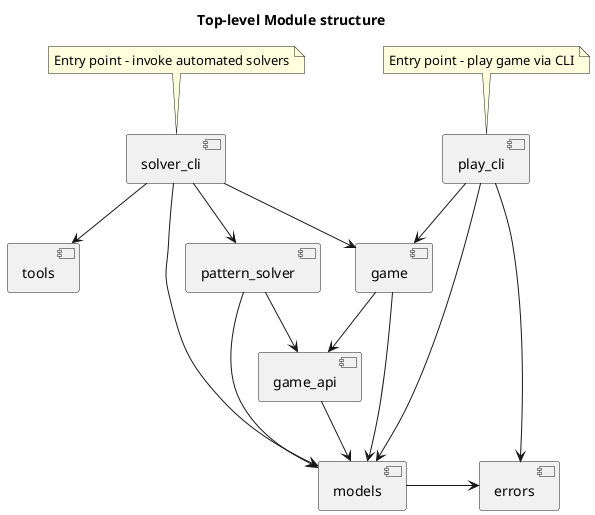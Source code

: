 @startuml

title Top-level Module structure

'Instructions:
'This codebase is utilizing ports-and-adaptor and DI to ensure code cleanliness & prevent circular
'dependencies.
'Each direct child of root module (wordle) is an organisation module. If any component of an organisational
'module imports another organisational model, record it in this module graph. Ensure that no circular
'dependencies occur.

'Test module can be disregarded for this purpose

[play_cli] --> [game]
note top of play_cli
    Entry point - play game via CLI
end note

[play_cli] --> [models]
[play_cli] --> [errors]

[solver_cli] --> [pattern_solver]
note top of solver_cli
    Entry point - invoke automated solvers
end note

[solver_cli] --> [game]
[solver_cli] --> [models]
[solver_cli] --> [tools]

[pattern_solver] --> [models]
[pattern_solver] --> [game_api]

[game] --> [models]
[game] --> [game_api]

[game_api] --> [models]

[models] -> [errors]

@enduml
